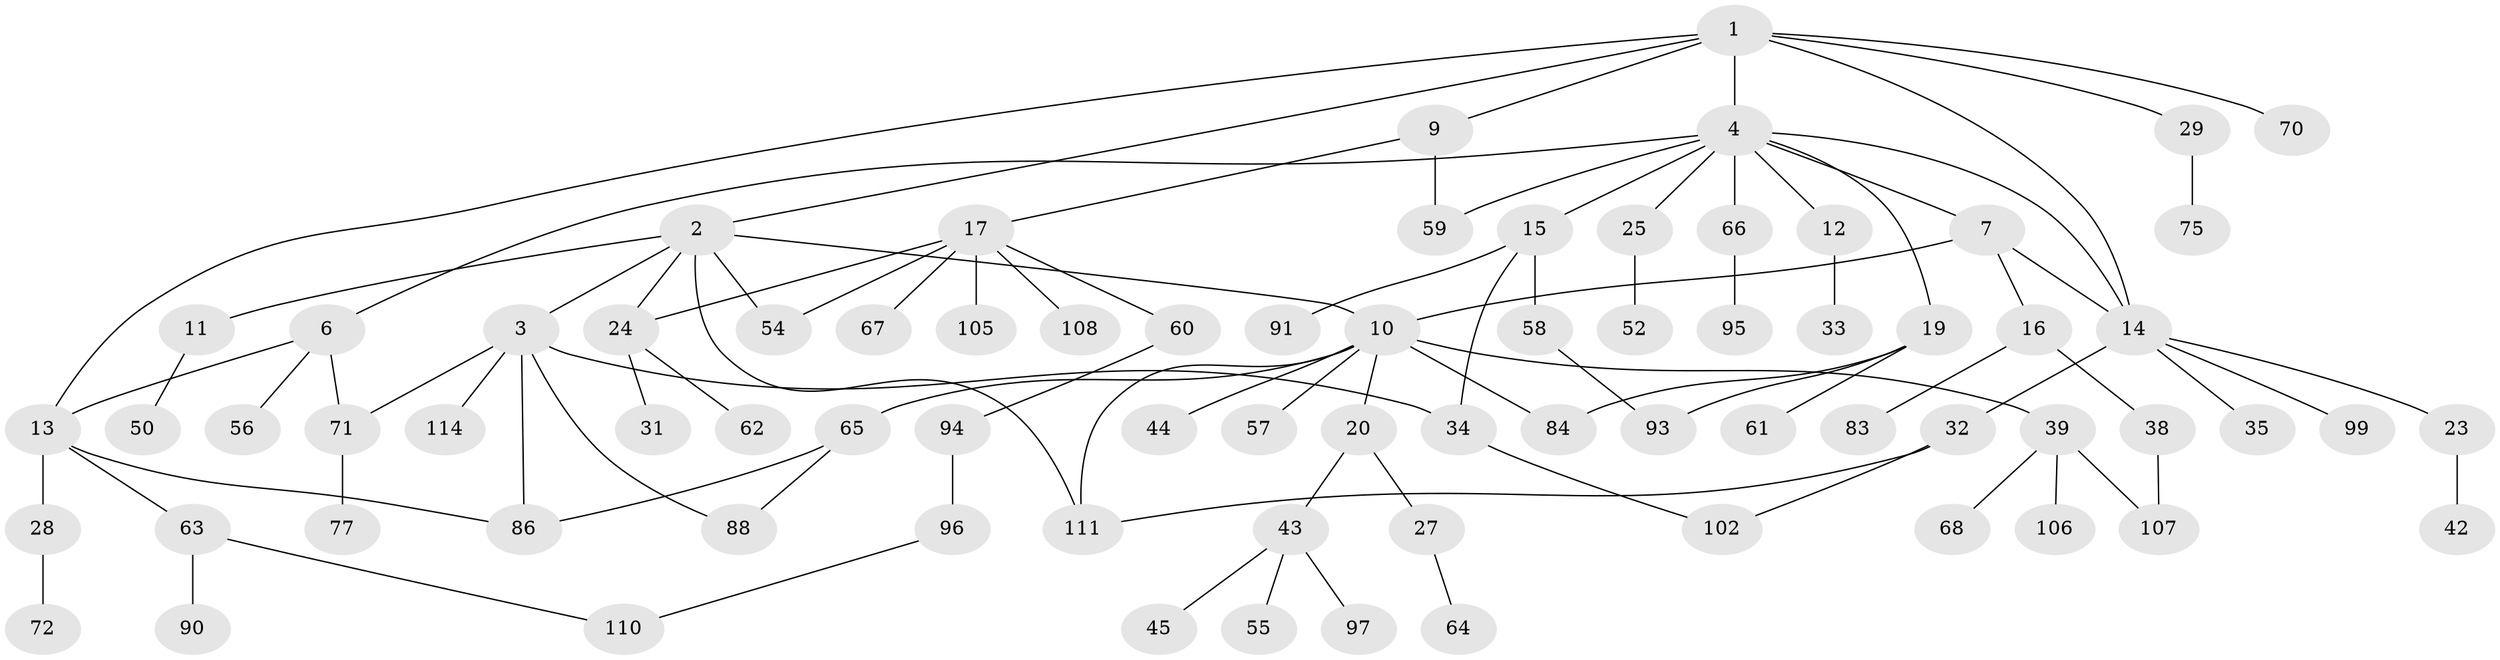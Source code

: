 // original degree distribution, {7: 0.008695652173913044, 5: 0.06956521739130435, 3: 0.1826086956521739, 8: 0.008695652173913044, 4: 0.05217391304347826, 2: 0.26956521739130435, 6: 0.02608695652173913, 1: 0.3826086956521739}
// Generated by graph-tools (version 1.1) at 2025/41/03/06/25 10:41:27]
// undirected, 76 vertices, 94 edges
graph export_dot {
graph [start="1"]
  node [color=gray90,style=filled];
  1 [super="+21"];
  2 [super="+8"];
  3 [super="+47"];
  4 [super="+5"];
  6 [super="+46"];
  7 [super="+103"];
  9 [super="+98"];
  10 [super="+22"];
  11 [super="+36"];
  12 [super="+30"];
  13 [super="+18"];
  14 [super="+85"];
  15 [super="+26"];
  16 [super="+80"];
  17 [super="+37"];
  19 [super="+51"];
  20 [super="+73"];
  23 [super="+40"];
  24 [super="+115"];
  25 [super="+49"];
  27 [super="+81"];
  28;
  29 [super="+92"];
  31 [super="+109"];
  32 [super="+53"];
  33;
  34 [super="+101"];
  35;
  38;
  39 [super="+41"];
  42;
  43 [super="+48"];
  44 [super="+100"];
  45;
  50;
  52 [super="+87"];
  54;
  55;
  56;
  57 [super="+78"];
  58 [super="+89"];
  59;
  60;
  61;
  62;
  63;
  64;
  65 [super="+82"];
  66 [super="+113"];
  67 [super="+69"];
  68;
  70 [super="+76"];
  71 [super="+74"];
  72;
  75;
  77 [super="+79"];
  83;
  84;
  86;
  88;
  90;
  91;
  93;
  94 [super="+104"];
  95;
  96;
  97;
  99;
  102;
  105;
  106;
  107;
  108;
  110 [super="+112"];
  111;
  114;
  1 -- 2;
  1 -- 4;
  1 -- 9;
  1 -- 13;
  1 -- 29;
  1 -- 14;
  1 -- 70;
  2 -- 3;
  2 -- 11;
  2 -- 24;
  2 -- 10;
  2 -- 54;
  2 -- 111;
  3 -- 34;
  3 -- 114;
  3 -- 86;
  3 -- 71;
  3 -- 88;
  4 -- 6;
  4 -- 7;
  4 -- 12;
  4 -- 19;
  4 -- 59;
  4 -- 14;
  4 -- 25;
  4 -- 66;
  4 -- 15;
  6 -- 56;
  6 -- 13;
  6 -- 71;
  7 -- 14;
  7 -- 16;
  7 -- 10;
  9 -- 17;
  9 -- 59;
  10 -- 20;
  10 -- 84;
  10 -- 65;
  10 -- 39;
  10 -- 57;
  10 -- 44;
  10 -- 111;
  11 -- 50;
  12 -- 33;
  13 -- 28;
  13 -- 86;
  13 -- 63;
  14 -- 23;
  14 -- 32;
  14 -- 35;
  14 -- 99;
  15 -- 34;
  15 -- 58;
  15 -- 91;
  16 -- 38;
  16 -- 83;
  17 -- 24;
  17 -- 67;
  17 -- 108;
  17 -- 54;
  17 -- 60;
  17 -- 105;
  19 -- 61;
  19 -- 93;
  19 -- 84;
  20 -- 27;
  20 -- 43;
  23 -- 42;
  24 -- 31;
  24 -- 62;
  25 -- 52;
  27 -- 64;
  28 -- 72;
  29 -- 75;
  32 -- 111;
  32 -- 102;
  34 -- 102;
  38 -- 107;
  39 -- 107;
  39 -- 106;
  39 -- 68;
  43 -- 45;
  43 -- 55;
  43 -- 97;
  58 -- 93;
  60 -- 94;
  63 -- 90;
  63 -- 110;
  65 -- 86;
  65 -- 88;
  66 -- 95;
  71 -- 77;
  94 -- 96;
  96 -- 110;
}
